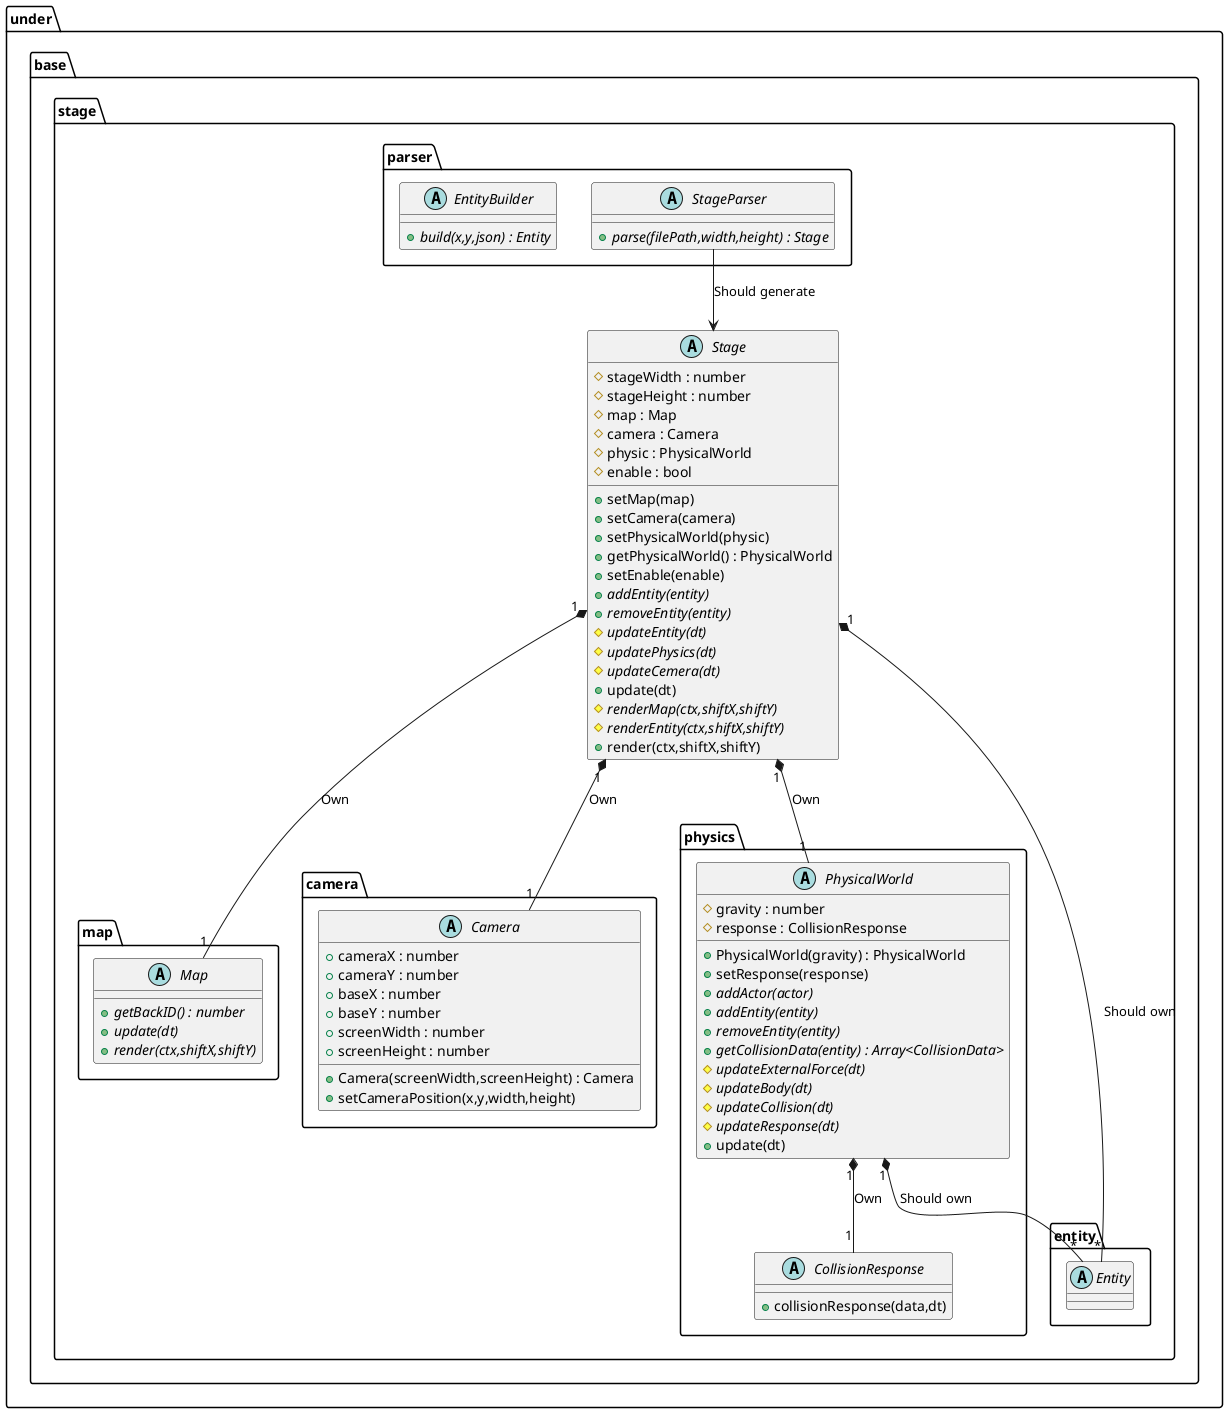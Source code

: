 @startuml StageBase

package under {
    package base {
        package stage {
            abstract Stage {
                #stageWidth : number
                #stageHeight : number
                #map : Map
                #camera : Camera
                #physic : PhysicalWorld
                #enable : bool
                +setMap(map)
                +setCamera(camera)
                +setPhysicalWorld(physic)
                +getPhysicalWorld() : PhysicalWorld
                +setEnable(enable)
                {abstract} +addEntity(entity)
                {abstract} +removeEntity(entity)
                {abstract} #updateEntity(dt)
                {abstract} #updatePhysics(dt)
                {abstract} #updateCemera(dt)
                +update(dt)
                {abstract} #renderMap(ctx,shiftX,shiftY)
                {abstract} #renderEntity(ctx,shiftX,shiftY)
                +render(ctx,shiftX,shiftY)
            }
            package parser {
                abstract StageParser {
                    {abstract} +parse(filePath,width,height) : Stage
                }
                abstract EntityBuilder {
                    {abstract} +build(x,y,json) : Entity
                }
            }
            package map {
                abstract Map {
                    {abstract} +getBackID() : number
                    {abstract} +update(dt)
                    {abstract} +render(ctx,shiftX,shiftY)
                }
            }
            package camera {
                abstract Camera {
                    +Camera(screenWidth,screenHeight) : Camera
                    +cameraX : number
                    +cameraY : number
                    +baseX : number
                    +baseY : number
                    +screenWidth : number
                    +screenHeight : number
                    +setCameraPosition(x,y,width,height)
                }
            }
            package physics {
                abstract PhysicalWorld {
                    +PhysicalWorld(gravity) : PhysicalWorld
                    #gravity : number
                    #response : CollisionResponse
                    +setResponse(response)
                    {abstract} +addActor(actor)
                    {abstract} +addEntity(entity)
                    {abstract} +removeEntity(entity)
                    {abstract} +getCollisionData(entity) : Array<CollisionData>
                    {abstract} #updateExternalForce(dt)
                    {abstract} #updateBody(dt)
                    {abstract} #updateCollision(dt)
                    {abstract} #updateResponse(dt)
                    +update(dt)
                }
                abstract CollisionResponse {
                    +collisionResponse(data,dt)
                }
            }
        }
    }
}

package under {
    package base {
        package stage {
            package entity {
                abstract Entity
            }
        }
    }
}

StageParser --> Stage : Should generate
Stage "1" *-- "1" Map : Own
Stage "1" *-- "1" Camera : Own
Stage "1" *-- "1" PhysicalWorld : Own
Stage "1" *-- "*" Entity : Should own
PhysicalWorld "1"*--"*" Entity : Should own
PhysicalWorld "1"*--"1" CollisionResponse : Own

@enduml
